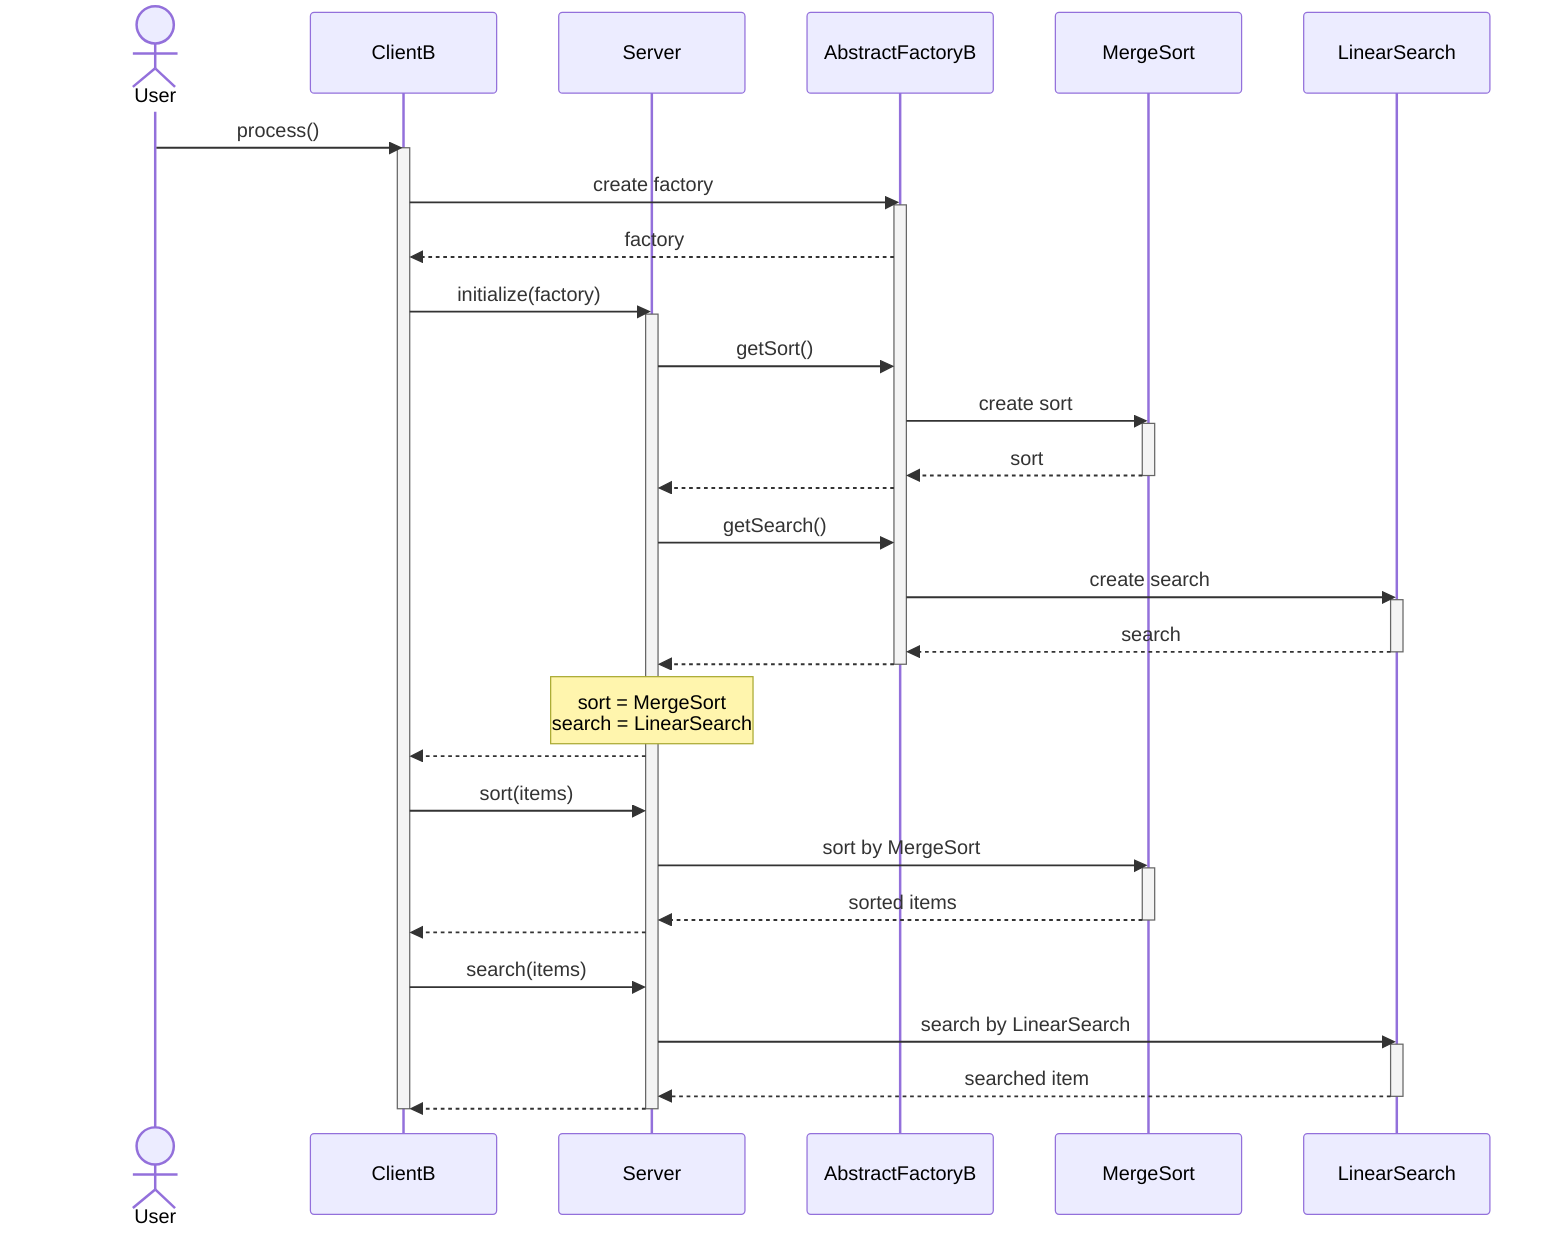 sequenceDiagram
  actor User
  participant ClientB
  participant Server
  participant AbstractFactoryB
  participant MergeSort
  participant LinearSearch

  User ->> ClientB : process()
  activate ClientB

  ClientB ->> AbstractFactoryB : create factory
  activate AbstractFactoryB
  AbstractFactoryB -->> ClientB : factory

  ClientB ->> Server : initialize(factory)
  activate Server
  Server ->> AbstractFactoryB : getSort()
  AbstractFactoryB ->> MergeSort : create sort
  activate MergeSort
  MergeSort -->> AbstractFactoryB : sort
  deactivate MergeSort
  AbstractFactoryB -->> Server :
  Server ->> AbstractFactoryB : getSearch()
  AbstractFactoryB ->> LinearSearch : create search
  activate LinearSearch
  LinearSearch -->> AbstractFactoryB : search
  deactivate LinearSearch
  AbstractFactoryB -->> Server :
  deactivate AbstractFactoryB
  note over Server: sort = MergeSort<br>search = LinearSearch

  Server -->> ClientB :
  ClientB ->> Server : sort(items)
  Server ->> MergeSort : sort by MergeSort
  activate MergeSort
  MergeSort -->> Server : sorted items
  deactivate MergeSort

  Server -->> ClientB :
  ClientB ->> Server : search(items)
  Server ->> LinearSearch : search by LinearSearch
  activate LinearSearch
  LinearSearch -->> Server : searched item
  deactivate LinearSearch
  Server -->> ClientB :
  deactivate Server
  deactivate ClientB